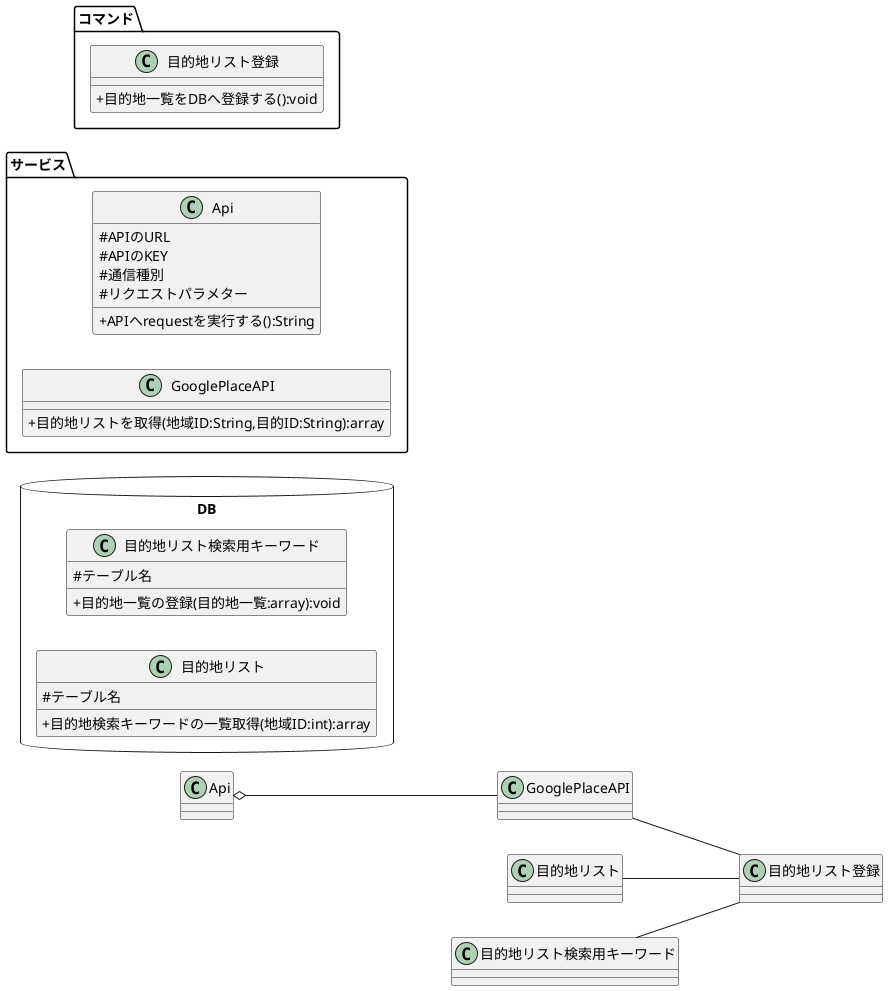 @startuml

skinparam classAttributeIconSize 0

package DB <<Database>>  {
    left to right direction
    class 目的地リスト検索用キーワード {
        # テーブル名
        + 目的地一覧の登録(目的地一覧:array):void
    }
    
    class 目的地リスト{
        # テーブル名
        + 目的地検索キーワードの一覧取得(地域ID:int):array
    }
}

package サービス{
    left to right direction
    class Api {
        # APIのURL
        # APIのKEY
        # 通信種別
        # リクエストパラメター
        + APIへrequestを実行する():String
    }

    class GooglePlaceAPI {
        + 目的地リストを取得(地域ID:String,目的ID:String):array
    }

    .Api o-- .GooglePlaceAPI
}

package コマンド{
    class 目的地リスト登録 {
        + 目的地一覧をDBへ登録する():void
    }

    .GooglePlaceAPI -- .目的地リスト登録
    .目的地リスト -- .目的地リスト登録
    .目的地リスト検索用キーワード -- .目的地リスト登録
}

@enduml